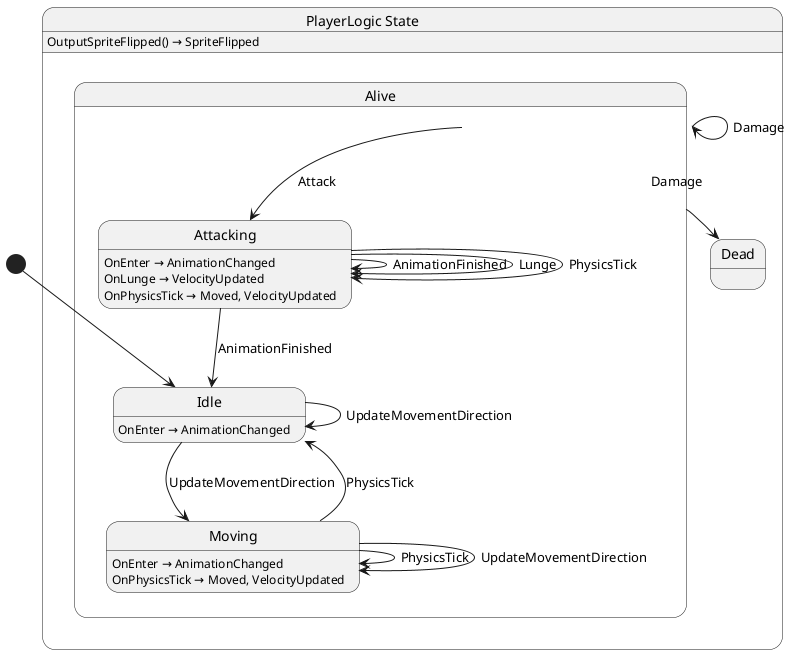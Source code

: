 @startuml PlayerLogic
state "PlayerLogic State" as GodotPlayground_PlayerLogic_State {
  state "Alive" as GodotPlayground_PlayerLogic_State_Alive {
    state "Attacking" as GodotPlayground_PlayerLogic_State_Alive_Attacking
    state "Idle" as GodotPlayground_PlayerLogic_State_Alive_Idle
    state "Moving" as GodotPlayground_PlayerLogic_State_Alive_Moving
  }
  state "Dead" as GodotPlayground_PlayerLogic_State_Dead
}

GodotPlayground_PlayerLogic_State_Alive --> GodotPlayground_PlayerLogic_State_Alive : Damage
GodotPlayground_PlayerLogic_State_Alive --> GodotPlayground_PlayerLogic_State_Alive_Attacking : Attack
GodotPlayground_PlayerLogic_State_Alive --> GodotPlayground_PlayerLogic_State_Dead : Damage
GodotPlayground_PlayerLogic_State_Alive_Attacking --> GodotPlayground_PlayerLogic_State_Alive_Attacking : AnimationFinished
GodotPlayground_PlayerLogic_State_Alive_Attacking --> GodotPlayground_PlayerLogic_State_Alive_Attacking : Lunge
GodotPlayground_PlayerLogic_State_Alive_Attacking --> GodotPlayground_PlayerLogic_State_Alive_Attacking : PhysicsTick
GodotPlayground_PlayerLogic_State_Alive_Attacking --> GodotPlayground_PlayerLogic_State_Alive_Idle : AnimationFinished
GodotPlayground_PlayerLogic_State_Alive_Idle --> GodotPlayground_PlayerLogic_State_Alive_Idle : UpdateMovementDirection
GodotPlayground_PlayerLogic_State_Alive_Idle --> GodotPlayground_PlayerLogic_State_Alive_Moving : UpdateMovementDirection
GodotPlayground_PlayerLogic_State_Alive_Moving --> GodotPlayground_PlayerLogic_State_Alive_Idle : PhysicsTick
GodotPlayground_PlayerLogic_State_Alive_Moving --> GodotPlayground_PlayerLogic_State_Alive_Moving : PhysicsTick
GodotPlayground_PlayerLogic_State_Alive_Moving --> GodotPlayground_PlayerLogic_State_Alive_Moving : UpdateMovementDirection

GodotPlayground_PlayerLogic_State : OutputSpriteFlipped() → SpriteFlipped
GodotPlayground_PlayerLogic_State_Alive_Attacking : OnEnter → AnimationChanged
GodotPlayground_PlayerLogic_State_Alive_Attacking : OnLunge → VelocityUpdated
GodotPlayground_PlayerLogic_State_Alive_Attacking : OnPhysicsTick → Moved, VelocityUpdated
GodotPlayground_PlayerLogic_State_Alive_Idle : OnEnter → AnimationChanged
GodotPlayground_PlayerLogic_State_Alive_Moving : OnEnter → AnimationChanged
GodotPlayground_PlayerLogic_State_Alive_Moving : OnPhysicsTick → Moved, VelocityUpdated

[*] --> GodotPlayground_PlayerLogic_State_Alive_Idle
@enduml